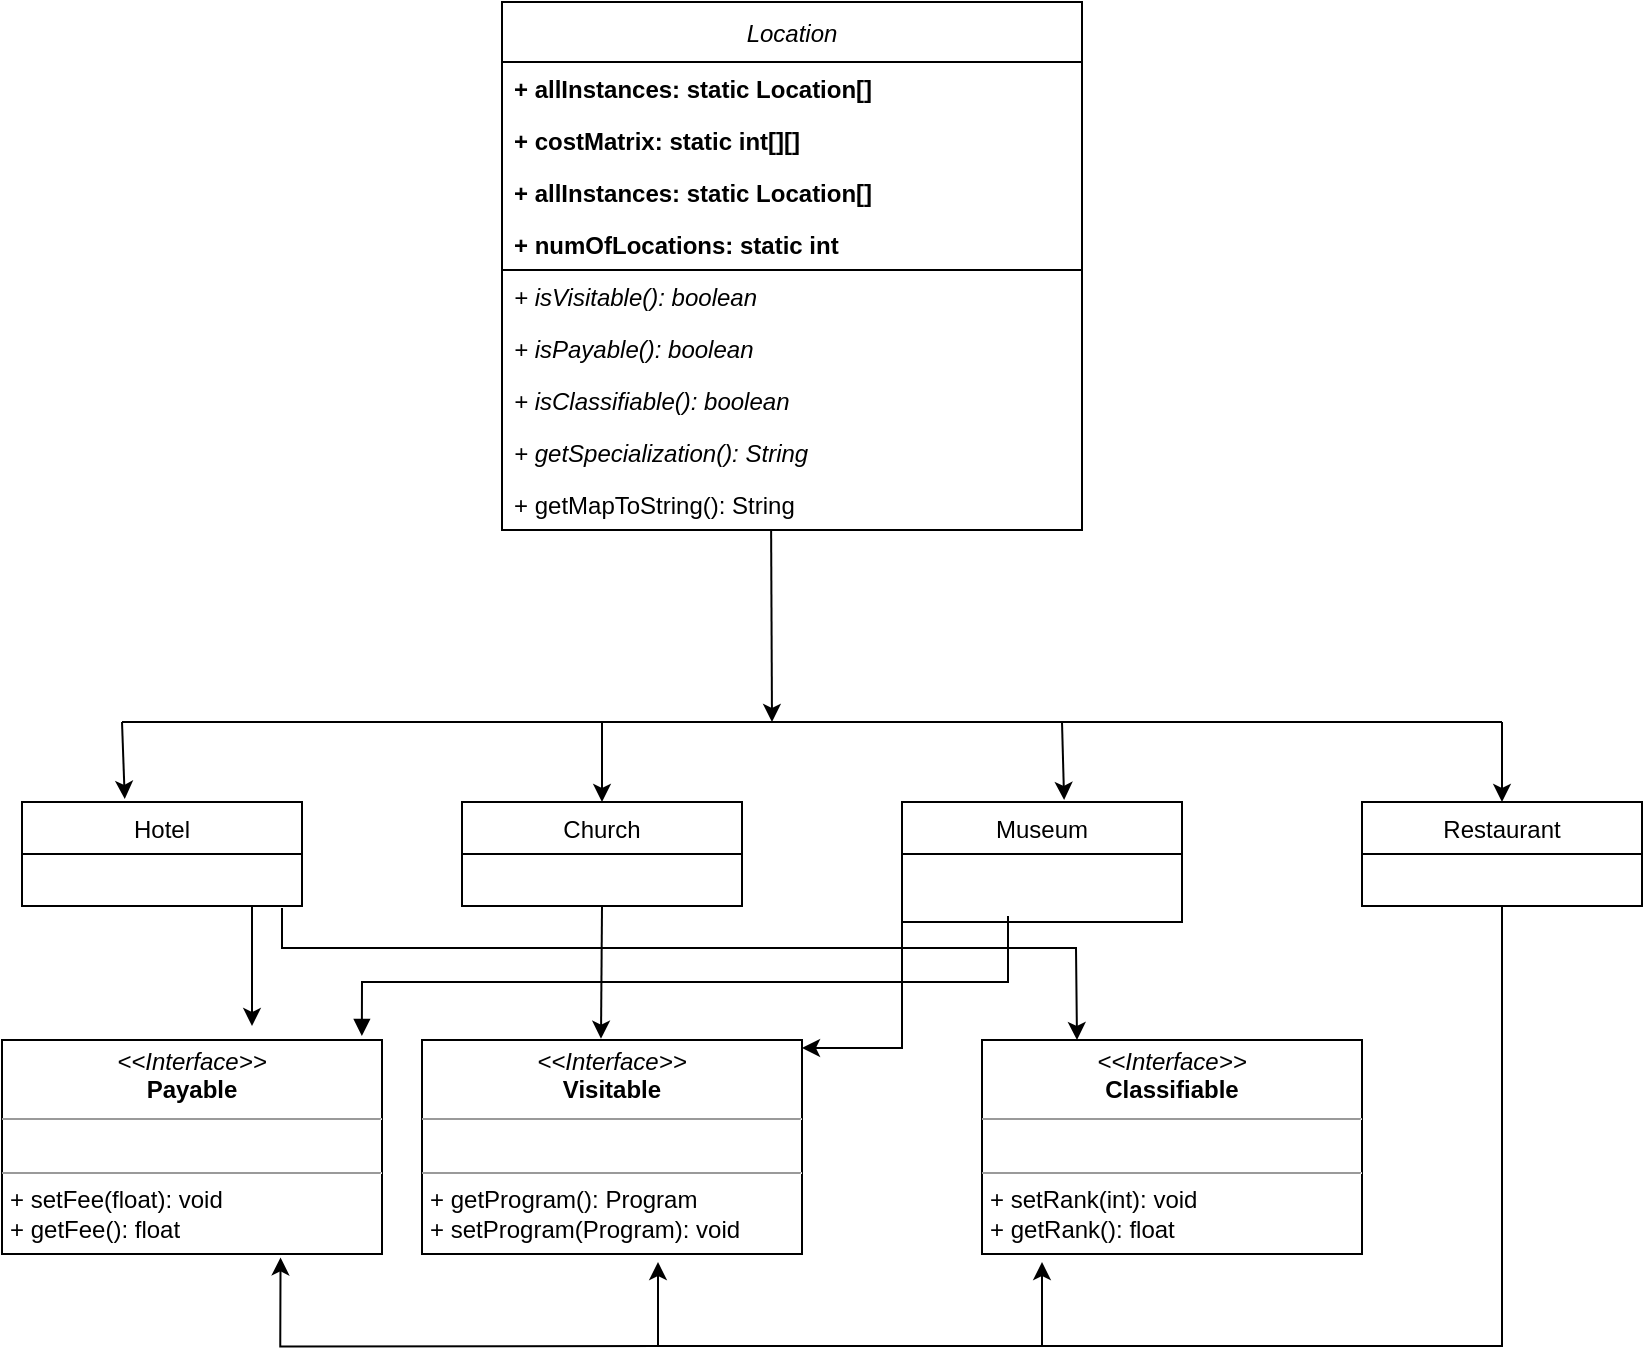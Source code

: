 <mxfile version="14.4.3" type="google"><diagram id="bVdSo87_Z5vHAYD7MJVT" name="Page-1"><mxGraphModel dx="868" dy="492" grid="1" gridSize="10" guides="1" tooltips="1" connect="1" arrows="1" fold="1" page="1" pageScale="1" pageWidth="850" pageHeight="1100" math="0" shadow="0"><root><mxCell id="0"/><mxCell id="1" parent="0"/><object label="Location" d="dd&#10;" ddd="" id="SThOUZCsXpQ-4-EDfOrd-1"><mxCell style="swimlane;fontStyle=2;childLayout=stackLayout;horizontal=1;startSize=30;fillColor=none;horizontalStack=0;resizeParent=1;resizeParentMax=0;resizeLast=0;collapsible=1;marginBottom=0;arcSize=22;container=0;autosize=1;resizeHeight=1;" parent="1" vertex="1"><mxGeometry x="350" y="200" width="290" height="264" as="geometry"/></mxCell></object><mxCell id="SThOUZCsXpQ-4-EDfOrd-6" value="+ allInstances: static Location[]" style="text;strokeColor=none;fillColor=none;align=left;verticalAlign=top;spacingLeft=4;spacingRight=4;overflow=hidden;rotatable=0;points=[[0,0.5],[1,0.5]];portConstraint=eastwest;fontStyle=1" parent="SThOUZCsXpQ-4-EDfOrd-1" vertex="1"><mxGeometry y="30" width="290" height="26" as="geometry"/></mxCell><mxCell id="SThOUZCsXpQ-4-EDfOrd-3" value="+ costMatrix: static int[][]  " style="text;strokeColor=none;fillColor=none;align=left;verticalAlign=top;spacingLeft=4;spacingRight=4;overflow=hidden;rotatable=0;points=[[0,0.5],[1,0.5]];portConstraint=eastwest;fontStyle=1" parent="SThOUZCsXpQ-4-EDfOrd-1" vertex="1"><mxGeometry y="56" width="290" height="26" as="geometry"/></mxCell><mxCell id="SThOUZCsXpQ-4-EDfOrd-4" value="+ allInstances: static Location[]" style="text;strokeColor=none;fillColor=none;align=left;verticalAlign=top;spacingLeft=4;spacingRight=4;overflow=hidden;rotatable=0;points=[[0,0.5],[1,0.5]];portConstraint=eastwest;fontStyle=1" parent="SThOUZCsXpQ-4-EDfOrd-1" vertex="1"><mxGeometry y="82" width="290" height="26" as="geometry"/></mxCell><mxCell id="SThOUZCsXpQ-4-EDfOrd-2" value="+ numOfLocations: static int" style="text;strokeColor=none;fillColor=none;align=left;verticalAlign=top;spacingLeft=4;spacingRight=4;overflow=hidden;rotatable=0;points=[[0,0.5],[1,0.5]];portConstraint=eastwest;fontStyle=1" parent="SThOUZCsXpQ-4-EDfOrd-1" vertex="1"><mxGeometry y="108" width="290" height="26" as="geometry"/></mxCell><mxCell id="SThOUZCsXpQ-4-EDfOrd-7" value="+ isVisitable(): boolean" style="text;strokeColor=none;fillColor=none;align=left;verticalAlign=top;spacingLeft=4;spacingRight=4;overflow=hidden;rotatable=0;points=[[0,0.5],[1,0.5]];portConstraint=eastwest;fontStyle=2;labelBorderColor=none;labelBackgroundColor=none;" parent="SThOUZCsXpQ-4-EDfOrd-1" vertex="1"><mxGeometry y="134" width="290" height="26" as="geometry"/></mxCell><mxCell id="SThOUZCsXpQ-4-EDfOrd-9" value="+ isPayable(): boolean" style="text;strokeColor=none;fillColor=none;align=left;verticalAlign=top;spacingLeft=4;spacingRight=4;overflow=hidden;rotatable=0;points=[[0,0.5],[1,0.5]];portConstraint=eastwest;fontStyle=2;" parent="SThOUZCsXpQ-4-EDfOrd-1" vertex="1"><mxGeometry y="160" width="290" height="26" as="geometry"/></mxCell><mxCell id="SThOUZCsXpQ-4-EDfOrd-10" value="+ isClassifiable(): boolean" style="text;strokeColor=none;fillColor=none;align=left;verticalAlign=top;spacingLeft=4;spacingRight=4;overflow=hidden;rotatable=0;points=[[0,0.5],[1,0.5]];portConstraint=eastwest;fontStyle=2;" parent="SThOUZCsXpQ-4-EDfOrd-1" vertex="1"><mxGeometry y="186" width="290" height="26" as="geometry"/></mxCell><mxCell id="SThOUZCsXpQ-4-EDfOrd-11" value="+ getSpecialization(): String" style="text;strokeColor=none;fillColor=none;align=left;verticalAlign=top;spacingLeft=4;spacingRight=4;overflow=hidden;rotatable=0;points=[[0,0.5],[1,0.5]];portConstraint=eastwest;fontStyle=2;" parent="SThOUZCsXpQ-4-EDfOrd-1" vertex="1"><mxGeometry y="212" width="290" height="26" as="geometry"/></mxCell><mxCell id="SThOUZCsXpQ-4-EDfOrd-12" value="+ getMapToString(): String" style="text;strokeColor=none;fillColor=none;align=left;verticalAlign=top;spacingLeft=4;spacingRight=4;overflow=hidden;rotatable=0;points=[[0,0.5],[1,0.5]];portConstraint=eastwest;" parent="SThOUZCsXpQ-4-EDfOrd-1" vertex="1"><mxGeometry y="238" width="290" height="26" as="geometry"/></mxCell><mxCell id="SThOUZCsXpQ-4-EDfOrd-13" value="Hotel" style="swimlane;fontStyle=0;childLayout=stackLayout;horizontal=1;startSize=26;fillColor=none;horizontalStack=0;resizeParent=1;resizeParentMax=0;resizeLast=0;collapsible=1;marginBottom=0;" parent="1" vertex="1"><mxGeometry x="110" y="600" width="140" height="52" as="geometry"><mxRectangle x="110" y="600" width="60" height="26" as="alternateBounds"/></mxGeometry></mxCell><mxCell id="SThOUZCsXpQ-4-EDfOrd-17" value="Church" style="swimlane;fontStyle=0;childLayout=stackLayout;horizontal=1;startSize=26;fillColor=none;horizontalStack=0;resizeParent=1;resizeParentMax=0;resizeLast=0;collapsible=1;marginBottom=0;" parent="1" vertex="1"><mxGeometry x="330" y="600" width="140" height="52" as="geometry"/></mxCell><mxCell id="SThOUZCsXpQ-4-EDfOrd-19" value="Museum" style="swimlane;fontStyle=0;childLayout=stackLayout;horizontal=1;startSize=26;fillColor=none;horizontalStack=0;resizeParent=1;resizeParentMax=0;resizeLast=0;collapsible=1;marginBottom=0;" parent="1" vertex="1"><mxGeometry x="550" y="600" width="140" height="60" as="geometry"/></mxCell><mxCell id="SThOUZCsXpQ-4-EDfOrd-21" value="Restaurant" style="swimlane;fontStyle=0;childLayout=stackLayout;horizontal=1;startSize=26;fillColor=none;horizontalStack=0;resizeParent=1;resizeParentMax=0;resizeLast=0;collapsible=1;marginBottom=0;" parent="1" vertex="1"><mxGeometry x="780" y="600" width="140" height="52" as="geometry"/></mxCell><mxCell id="UHTvE_9PpSxdEljfe8iH-36" value="" style="endArrow=classic;html=1;exitX=0.464;exitY=1.006;exitDx=0;exitDy=0;exitPerimeter=0;" edge="1" parent="1" source="SThOUZCsXpQ-4-EDfOrd-12"><mxGeometry width="50" height="50" relative="1" as="geometry"><mxPoint x="460" y="600" as="sourcePoint"/><mxPoint x="485" y="560" as="targetPoint"/></mxGeometry></mxCell><mxCell id="UHTvE_9PpSxdEljfe8iH-37" value="" style="endArrow=none;html=1;" edge="1" parent="1"><mxGeometry width="50" height="50" relative="1" as="geometry"><mxPoint x="850" y="560" as="sourcePoint"/><mxPoint x="160" y="560" as="targetPoint"/></mxGeometry></mxCell><mxCell id="UHTvE_9PpSxdEljfe8iH-39" value="" style="endArrow=classic;html=1;entryX=0.367;entryY=-0.03;entryDx=0;entryDy=0;entryPerimeter=0;" edge="1" parent="1" target="SThOUZCsXpQ-4-EDfOrd-13"><mxGeometry width="50" height="50" relative="1" as="geometry"><mxPoint x="160" y="560" as="sourcePoint"/><mxPoint x="220" y="550" as="targetPoint"/></mxGeometry></mxCell><mxCell id="UHTvE_9PpSxdEljfe8iH-40" value="" style="endArrow=classic;html=1;entryX=0.5;entryY=0;entryDx=0;entryDy=0;" edge="1" parent="1" target="SThOUZCsXpQ-4-EDfOrd-17"><mxGeometry width="50" height="50" relative="1" as="geometry"><mxPoint x="400" y="560" as="sourcePoint"/><mxPoint x="171.38" y="608.44" as="targetPoint"/></mxGeometry></mxCell><mxCell id="UHTvE_9PpSxdEljfe8iH-41" value="" style="endArrow=classic;html=1;entryX=0.579;entryY=-0.017;entryDx=0;entryDy=0;entryPerimeter=0;" edge="1" parent="1" target="SThOUZCsXpQ-4-EDfOrd-19"><mxGeometry width="50" height="50" relative="1" as="geometry"><mxPoint x="630" y="560" as="sourcePoint"/><mxPoint x="410" y="610" as="targetPoint"/><Array as="points"><mxPoint x="630" y="560"/></Array></mxGeometry></mxCell><mxCell id="UHTvE_9PpSxdEljfe8iH-44" value="" style="endArrow=classic;html=1;entryX=0.5;entryY=0;entryDx=0;entryDy=0;" edge="1" parent="1" target="SThOUZCsXpQ-4-EDfOrd-21"><mxGeometry width="50" height="50" relative="1" as="geometry"><mxPoint x="850" y="560" as="sourcePoint"/><mxPoint x="641.06" y="608.98" as="targetPoint"/><Array as="points"><mxPoint x="850" y="560"/></Array></mxGeometry></mxCell><mxCell id="UHTvE_9PpSxdEljfe8iH-49" value="" style="endArrow=classic;html=1;entryX=0.5;entryY=0;entryDx=0;entryDy=0;" edge="1" parent="1"><mxGeometry width="50" height="50" relative="1" as="geometry"><mxPoint x="225" y="652" as="sourcePoint"/><mxPoint x="225" y="712" as="targetPoint"/><Array as="points"/></mxGeometry></mxCell><mxCell id="UHTvE_9PpSxdEljfe8iH-50" value="" style="endArrow=classic;html=1;rounded=0;entryX=0.25;entryY=0;entryDx=0;entryDy=0;" edge="1" parent="1" target="UHTvE_9PpSxdEljfe8iH-68"><mxGeometry width="50" height="50" relative="1" as="geometry"><mxPoint x="240" y="653" as="sourcePoint"/><mxPoint x="637.5" y="722" as="targetPoint"/><Array as="points"><mxPoint x="240" y="673"/><mxPoint x="637" y="673"/></Array></mxGeometry></mxCell><mxCell id="UHTvE_9PpSxdEljfe8iH-51" value="" style="endArrow=classic;html=1;exitX=0.5;exitY=1;exitDx=0;exitDy=0;entryX=0.471;entryY=-0.006;entryDx=0;entryDy=0;entryPerimeter=0;" edge="1" parent="1" source="SThOUZCsXpQ-4-EDfOrd-17" target="UHTvE_9PpSxdEljfe8iH-67"><mxGeometry width="50" height="50" relative="1" as="geometry"><mxPoint x="398" y="652" as="sourcePoint"/><mxPoint x="399" y="710" as="targetPoint"/></mxGeometry></mxCell><mxCell id="UHTvE_9PpSxdEljfe8iH-52" value="" style="endArrow=classic;html=1;exitX=0;exitY=1;exitDx=0;exitDy=0;rounded=0;" edge="1" parent="1" source="SThOUZCsXpQ-4-EDfOrd-19"><mxGeometry width="50" height="50" relative="1" as="geometry"><mxPoint x="410" y="662" as="sourcePoint"/><mxPoint x="500" y="723" as="targetPoint"/><Array as="points"><mxPoint x="550" y="723"/></Array></mxGeometry></mxCell><mxCell id="UHTvE_9PpSxdEljfe8iH-53" value="" style="endArrow=block;html=1;rounded=0;endFill=1;entryX=0.947;entryY=0.058;entryDx=0;entryDy=0;entryPerimeter=0;" edge="1" parent="1"><mxGeometry width="50" height="50" relative="1" as="geometry"><mxPoint x="603" y="657" as="sourcePoint"/><mxPoint x="279.93" y="716.96" as="targetPoint"/><Array as="points"><mxPoint x="603" y="690"/><mxPoint x="280" y="690"/></Array></mxGeometry></mxCell><mxCell id="UHTvE_9PpSxdEljfe8iH-58" value="" style="group" vertex="1" connectable="0" parent="1"><mxGeometry x="239.13" y="872" width="610.87" height="0.3" as="geometry"/></mxCell><mxCell id="UHTvE_9PpSxdEljfe8iH-55" value="" style="endArrow=classic;html=1;rounded=0;exitX=0.5;exitY=1;exitDx=0;exitDy=0;" edge="1" parent="UHTvE_9PpSxdEljfe8iH-58" source="SThOUZCsXpQ-4-EDfOrd-21"><mxGeometry width="50" height="50" relative="1" as="geometry"><mxPoint x="610.87" y="-140" as="sourcePoint"/><mxPoint x="380.87" y="-42" as="targetPoint"/><Array as="points"><mxPoint x="610.87"/><mxPoint x="380.87"/></Array></mxGeometry></mxCell><mxCell id="UHTvE_9PpSxdEljfe8iH-56" value="" style="endArrow=classic;html=1;strokeColor=#000000;rounded=0;" edge="1" parent="UHTvE_9PpSxdEljfe8iH-58"><mxGeometry width="50" height="50" relative="1" as="geometry"><mxPoint x="380.87" as="sourcePoint"/><mxPoint x="188.87" y="-42" as="targetPoint"/><Array as="points"><mxPoint x="188.87"/></Array></mxGeometry></mxCell><mxCell id="UHTvE_9PpSxdEljfe8iH-57" value="" style="endArrow=classic;html=1;strokeColor=#000000;rounded=0;entryX=0.733;entryY=1.016;entryDx=0;entryDy=0;entryPerimeter=0;" edge="1" parent="UHTvE_9PpSxdEljfe8iH-58" target="UHTvE_9PpSxdEljfe8iH-59"><mxGeometry width="50" height="50" relative="1" as="geometry"><mxPoint x="190.87" as="sourcePoint"/><mxPoint x="-0.13" y="-38" as="targetPoint"/><Array as="points"><mxPoint y="0.3"/></Array></mxGeometry></mxCell><mxCell id="UHTvE_9PpSxdEljfe8iH-59" value="&lt;p style=&quot;margin: 0px ; margin-top: 4px ; text-align: center&quot;&gt;&lt;i&gt;&amp;lt;&amp;lt;Interface&amp;gt;&amp;gt;&lt;/i&gt;&lt;br&gt;&lt;b&gt;Payable&lt;/b&gt;&lt;br&gt;&lt;/p&gt;&lt;hr size=&quot;1&quot;&gt;&lt;p style=&quot;margin: 0px ; margin-left: 4px&quot;&gt;&lt;br&gt;&lt;/p&gt;&lt;hr size=&quot;1&quot;&gt;&lt;p style=&quot;margin: 0px ; margin-left: 4px&quot;&gt;+ setFee(float): void&lt;br&gt;+ getFee(): float&lt;/p&gt;" style="verticalAlign=top;align=left;overflow=fill;fontSize=12;fontFamily=Helvetica;html=1;rounded=0;sketch=0;" vertex="1" parent="1"><mxGeometry x="100" y="719" width="190" height="107" as="geometry"/></mxCell><mxCell id="UHTvE_9PpSxdEljfe8iH-66" value="" style="line;strokeWidth=1;fillColor=none;align=left;verticalAlign=middle;spacingTop=-1;spacingLeft=3;spacingRight=3;rotatable=0;labelPosition=right;points=[];portConstraint=eastwest;rounded=0;labelBackgroundColor=none;sketch=0;" vertex="1" parent="1"><mxGeometry x="350" y="330" width="290" height="8" as="geometry"/></mxCell><mxCell id="UHTvE_9PpSxdEljfe8iH-67" value="&lt;p style=&quot;margin: 0px ; margin-top: 4px ; text-align: center&quot;&gt;&lt;i&gt;&amp;lt;&amp;lt;Interface&amp;gt;&amp;gt;&lt;/i&gt;&lt;br&gt;&lt;b&gt;Visitable&lt;/b&gt;&lt;br&gt;&lt;/p&gt;&lt;hr size=&quot;1&quot;&gt;&lt;p style=&quot;margin: 0px ; margin-left: 4px&quot;&gt;&lt;br&gt;&lt;/p&gt;&lt;hr size=&quot;1&quot;&gt;&lt;p style=&quot;margin: 0px ; margin-left: 4px&quot;&gt;+ getProgram(): Program&lt;br&gt;+ setProgram(Program): void&lt;/p&gt;" style="verticalAlign=top;align=left;overflow=fill;fontSize=12;fontFamily=Helvetica;html=1;rounded=0;sketch=0;" vertex="1" parent="1"><mxGeometry x="310" y="719" width="190" height="107" as="geometry"/></mxCell><mxCell id="UHTvE_9PpSxdEljfe8iH-68" value="&lt;p style=&quot;margin: 0px ; margin-top: 4px ; text-align: center&quot;&gt;&lt;i&gt;&amp;lt;&amp;lt;Interface&amp;gt;&amp;gt;&lt;/i&gt;&lt;br&gt;&lt;b&gt;Classifiable&lt;/b&gt;&lt;br&gt;&lt;/p&gt;&lt;hr size=&quot;1&quot;&gt;&lt;p style=&quot;margin: 0px ; margin-left: 4px&quot;&gt;&lt;br&gt;&lt;/p&gt;&lt;hr size=&quot;1&quot;&gt;&lt;p style=&quot;margin: 0px ; margin-left: 4px&quot;&gt;+ setRank(int): void&lt;br&gt;+ getRank(): float&lt;/p&gt;" style="verticalAlign=top;align=left;overflow=fill;fontSize=12;fontFamily=Helvetica;html=1;rounded=0;sketch=0;" vertex="1" parent="1"><mxGeometry x="590" y="719" width="190" height="107" as="geometry"/></mxCell></root></mxGraphModel></diagram></mxfile>